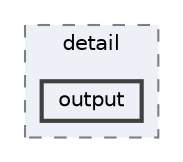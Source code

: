 digraph "/home/ale/sparse-matrix/json/include/nlohmann/detail/output"
{
 // LATEX_PDF_SIZE
  bgcolor="transparent";
  edge [fontname=Helvetica,fontsize=10,labelfontname=Helvetica,labelfontsize=10];
  node [fontname=Helvetica,fontsize=10,shape=box,height=0.2,width=0.4];
  compound=true
  subgraph clusterdir_7ae8f27d4a14f13abfe4fc5ed81e8cc5 {
    graph [ bgcolor="#edf0f7", pencolor="grey50", label="detail", fontname=Helvetica,fontsize=10 style="filled,dashed", URL="dir_7ae8f27d4a14f13abfe4fc5ed81e8cc5.html",tooltip=""]
  dir_202971a2b66f517972752a7c291c14cf [label="output", fillcolor="#edf0f7", color="grey25", style="filled,bold", URL="dir_202971a2b66f517972752a7c291c14cf.html",tooltip=""];
  }
}
